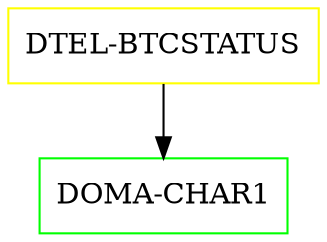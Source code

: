 digraph G {
  "DTEL-BTCSTATUS" [shape=box,color=yellow];
  "DOMA-CHAR1" [shape=box,color=green,URL="./DOMA_CHAR1.html"];
  "DTEL-BTCSTATUS" -> "DOMA-CHAR1";
}
